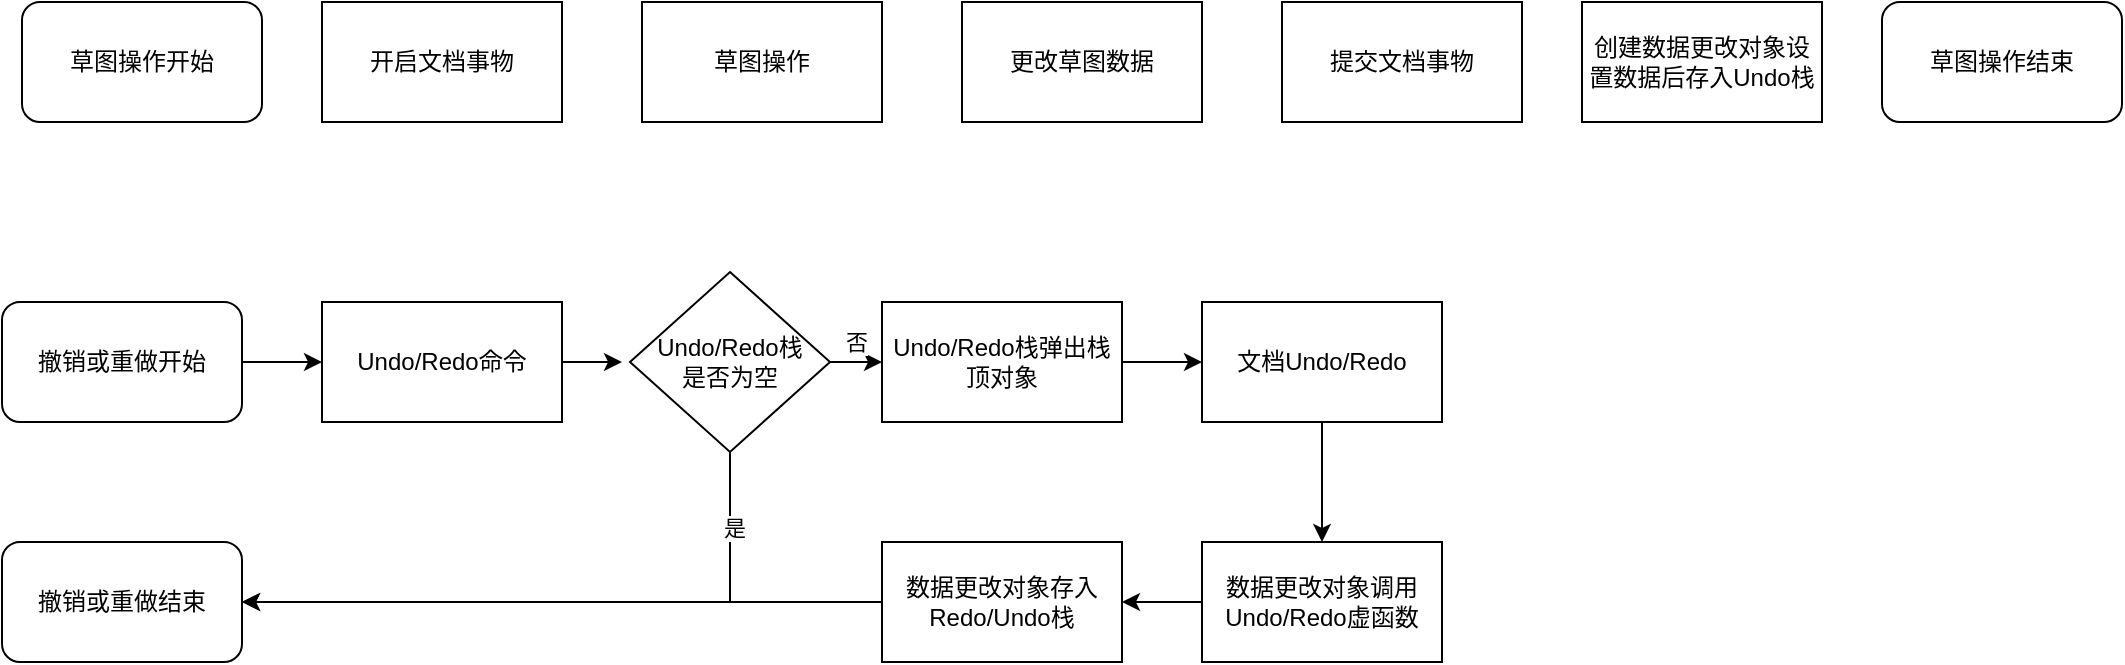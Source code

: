 <mxfile version="22.0.8" type="github">
  <diagram name="第 1 页" id="D77pJjPnXhAYYAvztb7z">
    <mxGraphModel dx="1290" dy="580" grid="1" gridSize="10" guides="1" tooltips="1" connect="1" arrows="1" fold="1" page="1" pageScale="1" pageWidth="827" pageHeight="1169" math="0" shadow="0">
      <root>
        <mxCell id="0" />
        <mxCell id="1" parent="0" />
        <mxCell id="OpUXCmSwJcfaaBgQTvMD-1" value="草图操作开始" style="rounded=1;whiteSpace=wrap;html=1;" vertex="1" parent="1">
          <mxGeometry x="10" y="130" width="120" height="60" as="geometry" />
        </mxCell>
        <mxCell id="OpUXCmSwJcfaaBgQTvMD-3" value="开启文档事物" style="rounded=0;whiteSpace=wrap;html=1;" vertex="1" parent="1">
          <mxGeometry x="160" y="130" width="120" height="60" as="geometry" />
        </mxCell>
        <mxCell id="OpUXCmSwJcfaaBgQTvMD-4" value="草图操作" style="rounded=0;whiteSpace=wrap;html=1;" vertex="1" parent="1">
          <mxGeometry x="320" y="130" width="120" height="60" as="geometry" />
        </mxCell>
        <mxCell id="OpUXCmSwJcfaaBgQTvMD-5" value="更改草图数据" style="rounded=0;whiteSpace=wrap;html=1;" vertex="1" parent="1">
          <mxGeometry x="480" y="130" width="120" height="60" as="geometry" />
        </mxCell>
        <mxCell id="OpUXCmSwJcfaaBgQTvMD-6" value="提交文档事物" style="rounded=0;whiteSpace=wrap;html=1;" vertex="1" parent="1">
          <mxGeometry x="640" y="130" width="120" height="60" as="geometry" />
        </mxCell>
        <mxCell id="OpUXCmSwJcfaaBgQTvMD-7" value="创建数据更改对象设置数据后存入Undo栈" style="rounded=0;whiteSpace=wrap;html=1;" vertex="1" parent="1">
          <mxGeometry x="790" y="130" width="120" height="60" as="geometry" />
        </mxCell>
        <mxCell id="OpUXCmSwJcfaaBgQTvMD-8" value="草图操作结束" style="rounded=1;whiteSpace=wrap;html=1;" vertex="1" parent="1">
          <mxGeometry x="940" y="130" width="120" height="60" as="geometry" />
        </mxCell>
        <mxCell id="OpUXCmSwJcfaaBgQTvMD-18" style="edgeStyle=orthogonalEdgeStyle;rounded=0;orthogonalLoop=1;jettySize=auto;html=1;" edge="1" parent="1" source="OpUXCmSwJcfaaBgQTvMD-9" target="OpUXCmSwJcfaaBgQTvMD-10">
          <mxGeometry relative="1" as="geometry" />
        </mxCell>
        <mxCell id="OpUXCmSwJcfaaBgQTvMD-9" value="撤销或重做开始" style="rounded=1;whiteSpace=wrap;html=1;" vertex="1" parent="1">
          <mxGeometry y="280" width="120" height="60" as="geometry" />
        </mxCell>
        <mxCell id="OpUXCmSwJcfaaBgQTvMD-19" style="edgeStyle=orthogonalEdgeStyle;rounded=0;orthogonalLoop=1;jettySize=auto;html=1;" edge="1" parent="1" source="OpUXCmSwJcfaaBgQTvMD-10">
          <mxGeometry relative="1" as="geometry">
            <mxPoint x="310" y="310" as="targetPoint" />
          </mxGeometry>
        </mxCell>
        <mxCell id="OpUXCmSwJcfaaBgQTvMD-10" value="Undo/Redo命令" style="rounded=0;whiteSpace=wrap;html=1;" vertex="1" parent="1">
          <mxGeometry x="160" y="280" width="120" height="60" as="geometry" />
        </mxCell>
        <mxCell id="OpUXCmSwJcfaaBgQTvMD-20" style="edgeStyle=orthogonalEdgeStyle;rounded=0;orthogonalLoop=1;jettySize=auto;html=1;entryX=0;entryY=0.5;entryDx=0;entryDy=0;" edge="1" parent="1" source="OpUXCmSwJcfaaBgQTvMD-11" target="OpUXCmSwJcfaaBgQTvMD-13">
          <mxGeometry relative="1" as="geometry" />
        </mxCell>
        <mxCell id="OpUXCmSwJcfaaBgQTvMD-25" value="否" style="edgeLabel;html=1;align=center;verticalAlign=middle;resizable=0;points=[];" vertex="1" connectable="0" parent="OpUXCmSwJcfaaBgQTvMD-20">
          <mxGeometry x="0.511" y="1" relative="1" as="geometry">
            <mxPoint y="-9" as="offset" />
          </mxGeometry>
        </mxCell>
        <mxCell id="OpUXCmSwJcfaaBgQTvMD-26" style="edgeStyle=orthogonalEdgeStyle;rounded=0;orthogonalLoop=1;jettySize=auto;html=1;entryX=1;entryY=0.5;entryDx=0;entryDy=0;" edge="1" parent="1" source="OpUXCmSwJcfaaBgQTvMD-11" target="OpUXCmSwJcfaaBgQTvMD-12">
          <mxGeometry relative="1" as="geometry">
            <Array as="points">
              <mxPoint x="364" y="430" />
            </Array>
          </mxGeometry>
        </mxCell>
        <mxCell id="OpUXCmSwJcfaaBgQTvMD-27" value="是" style="edgeLabel;html=1;align=center;verticalAlign=middle;resizable=0;points=[];" vertex="1" connectable="0" parent="OpUXCmSwJcfaaBgQTvMD-26">
          <mxGeometry x="-0.765" y="2" relative="1" as="geometry">
            <mxPoint as="offset" />
          </mxGeometry>
        </mxCell>
        <mxCell id="OpUXCmSwJcfaaBgQTvMD-11" value="Undo/Redo栈&lt;br&gt;是否为空" style="rhombus;whiteSpace=wrap;html=1;" vertex="1" parent="1">
          <mxGeometry x="314" y="265" width="100" height="90" as="geometry" />
        </mxCell>
        <mxCell id="OpUXCmSwJcfaaBgQTvMD-12" value="撤销或重做结束" style="rounded=1;whiteSpace=wrap;html=1;" vertex="1" parent="1">
          <mxGeometry y="400" width="120" height="60" as="geometry" />
        </mxCell>
        <mxCell id="OpUXCmSwJcfaaBgQTvMD-21" style="edgeStyle=orthogonalEdgeStyle;rounded=0;orthogonalLoop=1;jettySize=auto;html=1;entryX=0;entryY=0.5;entryDx=0;entryDy=0;" edge="1" parent="1" source="OpUXCmSwJcfaaBgQTvMD-13" target="OpUXCmSwJcfaaBgQTvMD-14">
          <mxGeometry relative="1" as="geometry" />
        </mxCell>
        <mxCell id="OpUXCmSwJcfaaBgQTvMD-13" value="Undo/Redo栈弹出栈顶对象" style="rounded=0;whiteSpace=wrap;html=1;" vertex="1" parent="1">
          <mxGeometry x="440" y="280" width="120" height="60" as="geometry" />
        </mxCell>
        <mxCell id="OpUXCmSwJcfaaBgQTvMD-22" style="edgeStyle=orthogonalEdgeStyle;rounded=0;orthogonalLoop=1;jettySize=auto;html=1;entryX=0.5;entryY=0;entryDx=0;entryDy=0;" edge="1" parent="1" source="OpUXCmSwJcfaaBgQTvMD-14" target="OpUXCmSwJcfaaBgQTvMD-15">
          <mxGeometry relative="1" as="geometry" />
        </mxCell>
        <mxCell id="OpUXCmSwJcfaaBgQTvMD-14" value="文档Undo/Redo" style="rounded=0;whiteSpace=wrap;html=1;" vertex="1" parent="1">
          <mxGeometry x="600" y="280" width="120" height="60" as="geometry" />
        </mxCell>
        <mxCell id="OpUXCmSwJcfaaBgQTvMD-23" style="edgeStyle=orthogonalEdgeStyle;rounded=0;orthogonalLoop=1;jettySize=auto;html=1;exitX=0;exitY=0.5;exitDx=0;exitDy=0;entryX=1;entryY=0.5;entryDx=0;entryDy=0;" edge="1" parent="1" source="OpUXCmSwJcfaaBgQTvMD-15" target="OpUXCmSwJcfaaBgQTvMD-16">
          <mxGeometry relative="1" as="geometry" />
        </mxCell>
        <mxCell id="OpUXCmSwJcfaaBgQTvMD-15" value="数据更改对象调用Undo/Redo虚函数" style="rounded=0;whiteSpace=wrap;html=1;" vertex="1" parent="1">
          <mxGeometry x="600" y="400" width="120" height="60" as="geometry" />
        </mxCell>
        <mxCell id="OpUXCmSwJcfaaBgQTvMD-24" style="edgeStyle=orthogonalEdgeStyle;rounded=0;orthogonalLoop=1;jettySize=auto;html=1;entryX=1;entryY=0.5;entryDx=0;entryDy=0;" edge="1" parent="1" source="OpUXCmSwJcfaaBgQTvMD-16" target="OpUXCmSwJcfaaBgQTvMD-12">
          <mxGeometry relative="1" as="geometry" />
        </mxCell>
        <mxCell id="OpUXCmSwJcfaaBgQTvMD-16" value="数据更改对象存入Redo/Undo栈" style="rounded=0;whiteSpace=wrap;html=1;" vertex="1" parent="1">
          <mxGeometry x="440" y="400" width="120" height="60" as="geometry" />
        </mxCell>
      </root>
    </mxGraphModel>
  </diagram>
</mxfile>
